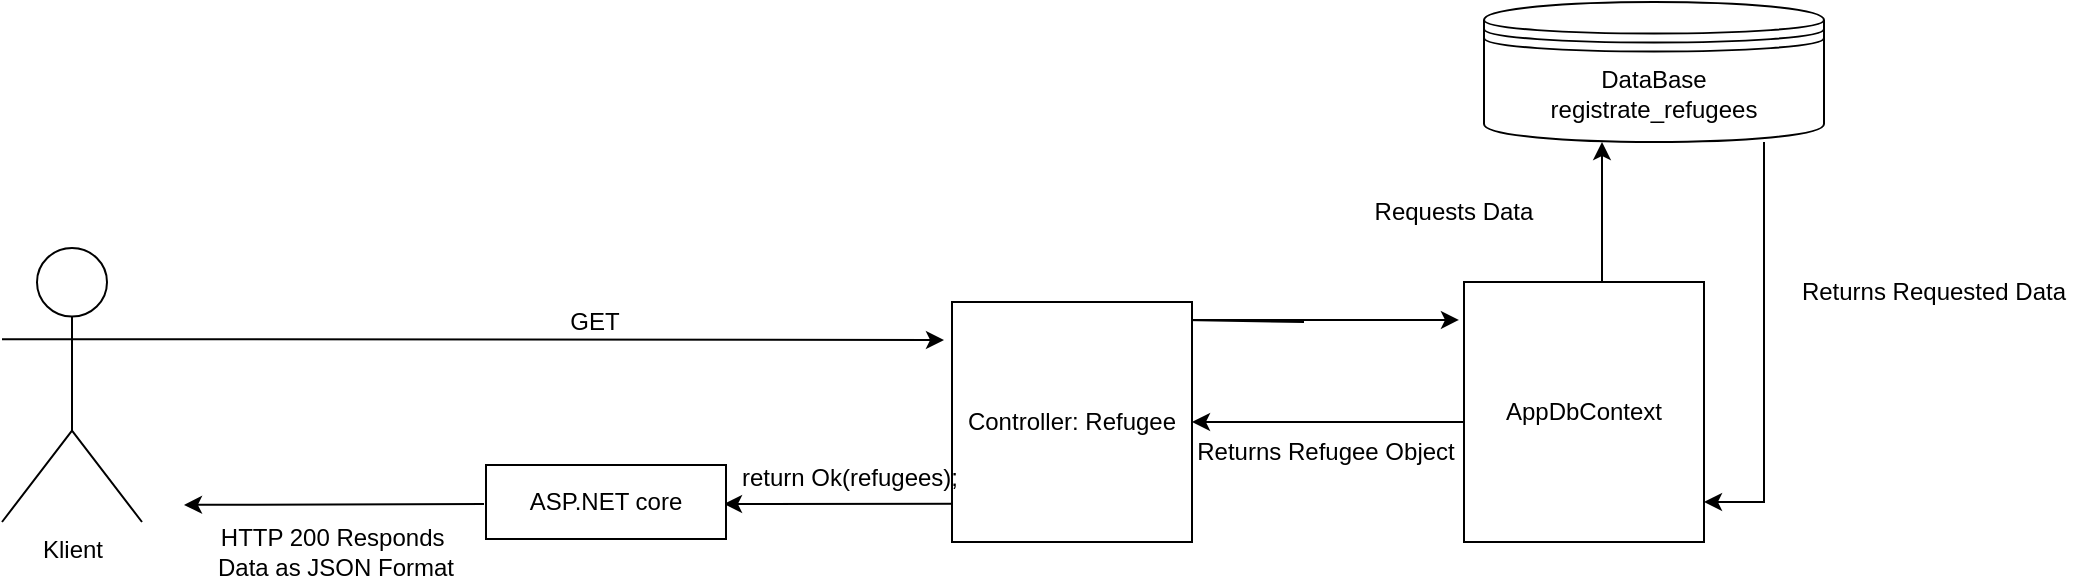 <mxfile version="21.2.1" type="device">
  <diagram name="Page-1" id="w829sLMwdJEKRDhOXcUY">
    <mxGraphModel dx="2560" dy="2271" grid="1" gridSize="10" guides="1" tooltips="1" connect="1" arrows="1" fold="1" page="1" pageScale="1" pageWidth="827" pageHeight="1169" math="0" shadow="0">
      <root>
        <mxCell id="0" />
        <mxCell id="1" parent="0" />
        <mxCell id="Ipfg49DtjLAcM1tJoY2_-1" value="DataBase&lt;br&gt;registrate_refugees" style="shape=datastore;whiteSpace=wrap;html=1;" vertex="1" parent="1">
          <mxGeometry x="170" y="-90" width="170" height="70" as="geometry" />
        </mxCell>
        <mxCell id="Ipfg49DtjLAcM1tJoY2_-2" value="Klient" style="shape=umlActor;verticalLabelPosition=bottom;verticalAlign=top;html=1;outlineConnect=0;" vertex="1" parent="1">
          <mxGeometry x="-571" y="33" width="70" height="137" as="geometry" />
        </mxCell>
        <mxCell id="Ipfg49DtjLAcM1tJoY2_-3" value="GET" style="text;html=1;align=center;verticalAlign=middle;resizable=0;points=[];autosize=1;strokeColor=none;fillColor=none;" vertex="1" parent="1">
          <mxGeometry x="-300" y="54.5" width="50" height="30" as="geometry" />
        </mxCell>
        <mxCell id="Ipfg49DtjLAcM1tJoY2_-4" value="" style="endArrow=classic;html=1;rounded=0;exitX=1;exitY=0.333;exitDx=0;exitDy=0;exitPerimeter=0;" edge="1" parent="1" source="Ipfg49DtjLAcM1tJoY2_-2">
          <mxGeometry width="50" height="50" relative="1" as="geometry">
            <mxPoint x="-232" y="75" as="sourcePoint" />
            <mxPoint x="-100" y="79" as="targetPoint" />
          </mxGeometry>
        </mxCell>
        <mxCell id="Ipfg49DtjLAcM1tJoY2_-5" value="" style="endArrow=classic;html=1;rounded=0;entryX=-0.021;entryY=0.146;entryDx=0;entryDy=0;entryPerimeter=0;" edge="1" parent="1" target="Ipfg49DtjLAcM1tJoY2_-11">
          <mxGeometry width="50" height="50" relative="1" as="geometry">
            <mxPoint x="80" y="70" as="sourcePoint" />
            <mxPoint x="174" y="70" as="targetPoint" />
            <Array as="points">
              <mxPoint x="20" y="69" />
            </Array>
          </mxGeometry>
        </mxCell>
        <mxCell id="Ipfg49DtjLAcM1tJoY2_-6" value="" style="endArrow=classic;html=1;rounded=0;" edge="1" parent="1">
          <mxGeometry width="50" height="50" relative="1" as="geometry">
            <mxPoint x="229" y="50" as="sourcePoint" />
            <mxPoint x="229" y="-20" as="targetPoint" />
          </mxGeometry>
        </mxCell>
        <mxCell id="Ipfg49DtjLAcM1tJoY2_-7" value="" style="endArrow=classic;html=1;rounded=0;" edge="1" parent="1">
          <mxGeometry width="50" height="50" relative="1" as="geometry">
            <mxPoint x="-86.95" y="160.91" as="sourcePoint" />
            <mxPoint x="-210" y="161" as="targetPoint" />
          </mxGeometry>
        </mxCell>
        <mxCell id="Ipfg49DtjLAcM1tJoY2_-8" value="Returns Requested Data" style="text;html=1;strokeColor=none;fillColor=none;align=center;verticalAlign=middle;whiteSpace=wrap;rounded=0;" vertex="1" parent="1">
          <mxGeometry x="320" y="40" width="150" height="30" as="geometry" />
        </mxCell>
        <mxCell id="Ipfg49DtjLAcM1tJoY2_-9" value="" style="endArrow=classic;html=1;rounded=0;" edge="1" parent="1">
          <mxGeometry width="50" height="50" relative="1" as="geometry">
            <mxPoint x="310" y="-20" as="sourcePoint" />
            <mxPoint x="280" y="160" as="targetPoint" />
            <Array as="points">
              <mxPoint x="310" y="160" />
            </Array>
          </mxGeometry>
        </mxCell>
        <mxCell id="Ipfg49DtjLAcM1tJoY2_-10" value="Requests Data" style="text;html=1;strokeColor=none;fillColor=none;align=center;verticalAlign=middle;whiteSpace=wrap;rounded=0;" vertex="1" parent="1">
          <mxGeometry x="80" width="150" height="30" as="geometry" />
        </mxCell>
        <mxCell id="Ipfg49DtjLAcM1tJoY2_-11" value="AppDbContext" style="rounded=0;whiteSpace=wrap;html=1;" vertex="1" parent="1">
          <mxGeometry x="160" y="50" width="120" height="130" as="geometry" />
        </mxCell>
        <mxCell id="Ipfg49DtjLAcM1tJoY2_-12" value="" style="endArrow=classic;html=1;rounded=0;entryX=1;entryY=0.5;entryDx=0;entryDy=0;exitX=0;exitY=0.538;exitDx=0;exitDy=0;exitPerimeter=0;" edge="1" parent="1" source="Ipfg49DtjLAcM1tJoY2_-11" target="Ipfg49DtjLAcM1tJoY2_-14">
          <mxGeometry width="50" height="50" relative="1" as="geometry">
            <mxPoint x="159" y="160" as="sourcePoint" />
            <mxPoint x="89" y="160" as="targetPoint" />
            <Array as="points" />
          </mxGeometry>
        </mxCell>
        <mxCell id="Ipfg49DtjLAcM1tJoY2_-13" value="Returns Refugee Object" style="text;html=1;strokeColor=none;fillColor=none;align=center;verticalAlign=middle;whiteSpace=wrap;rounded=0;" vertex="1" parent="1">
          <mxGeometry x="16" y="120" width="150" height="30" as="geometry" />
        </mxCell>
        <mxCell id="Ipfg49DtjLAcM1tJoY2_-14" value="Controller: Refugee" style="rounded=0;whiteSpace=wrap;html=1;" vertex="1" parent="1">
          <mxGeometry x="-96" y="60" width="120" height="120" as="geometry" />
        </mxCell>
        <mxCell id="Ipfg49DtjLAcM1tJoY2_-15" value="return Ok(refugees);" style="text;html=1;strokeColor=none;fillColor=none;align=center;verticalAlign=middle;whiteSpace=wrap;rounded=0;" vertex="1" parent="1">
          <mxGeometry x="-222" y="133" width="150" height="30" as="geometry" />
        </mxCell>
        <mxCell id="Ipfg49DtjLAcM1tJoY2_-16" value="ASP.NET core" style="rounded=0;whiteSpace=wrap;html=1;" vertex="1" parent="1">
          <mxGeometry x="-329" y="141.5" width="120" height="37" as="geometry" />
        </mxCell>
        <mxCell id="Ipfg49DtjLAcM1tJoY2_-17" value="" style="endArrow=classic;html=1;rounded=0;" edge="1" parent="1">
          <mxGeometry width="50" height="50" relative="1" as="geometry">
            <mxPoint x="-330" y="161" as="sourcePoint" />
            <mxPoint x="-480" y="161.44" as="targetPoint" />
          </mxGeometry>
        </mxCell>
        <mxCell id="Ipfg49DtjLAcM1tJoY2_-18" value="HTTP 200 Responds&amp;nbsp;&lt;br&gt;Data as JSON Format" style="text;html=1;strokeColor=none;fillColor=none;align=center;verticalAlign=middle;whiteSpace=wrap;rounded=0;" vertex="1" parent="1">
          <mxGeometry x="-479" y="170" width="150" height="30" as="geometry" />
        </mxCell>
      </root>
    </mxGraphModel>
  </diagram>
</mxfile>
